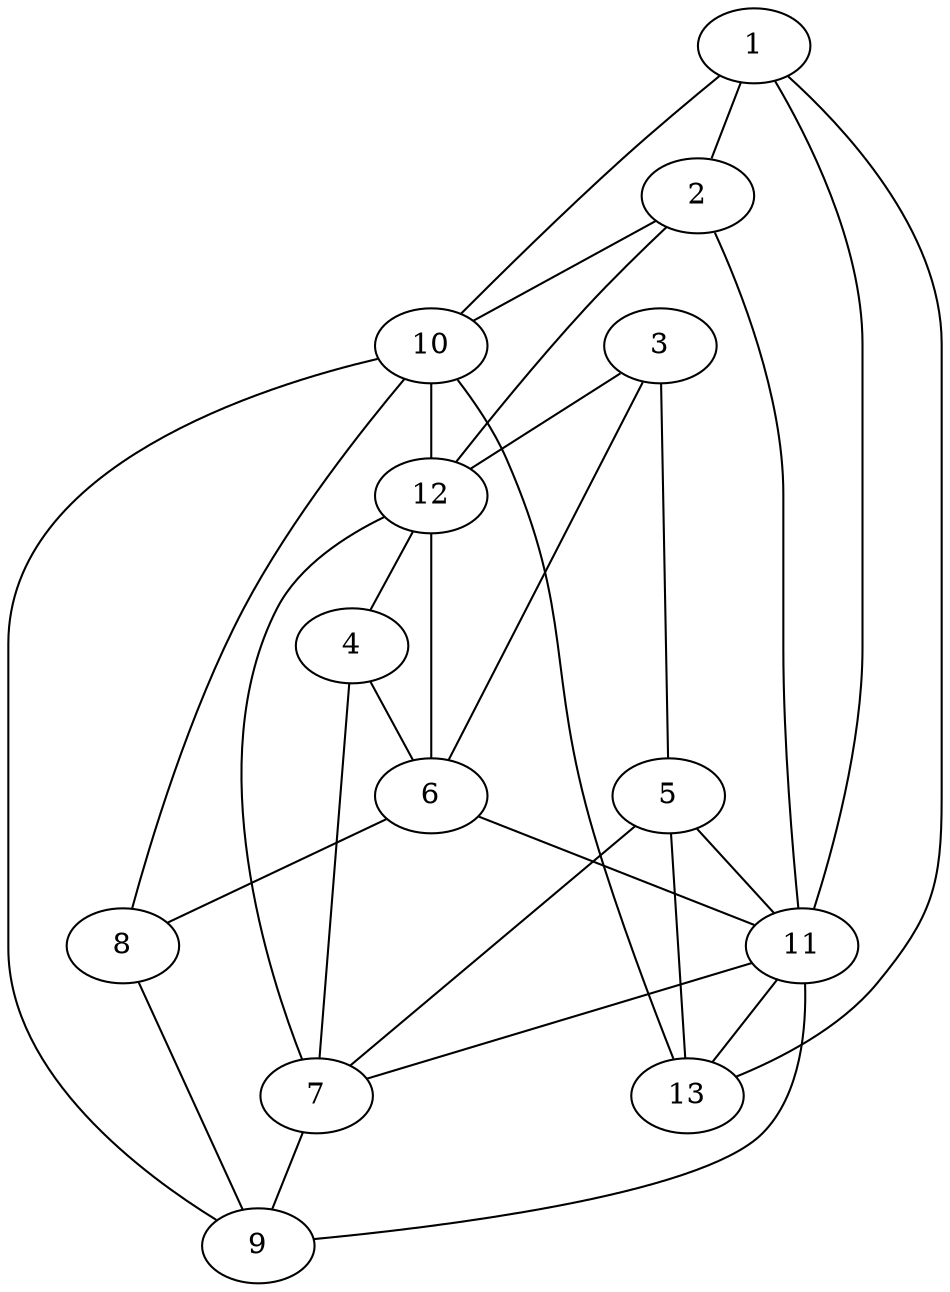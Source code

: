 graph G {
1 -- 2;
1 -- 10;
1 -- 11;
1 -- 13;
2 -- 10;
2 -- 11;
2 -- 12;
3 -- 5;
3 -- 6;
3 -- 12;
4 -- 7;
4 -- 6;
5 -- 13;
5 -- 11;
5 -- 7;
6 -- 8;
6 -- 11;
7 -- 12;
7 -- 9;
8 -- 10;
8 -- 9;
9 -- 11;
10 -- 12;
10 -- 9;
10 -- 13;
11 -- 7;
11 -- 13;
12 -- 6;
12 -- 4;
}
